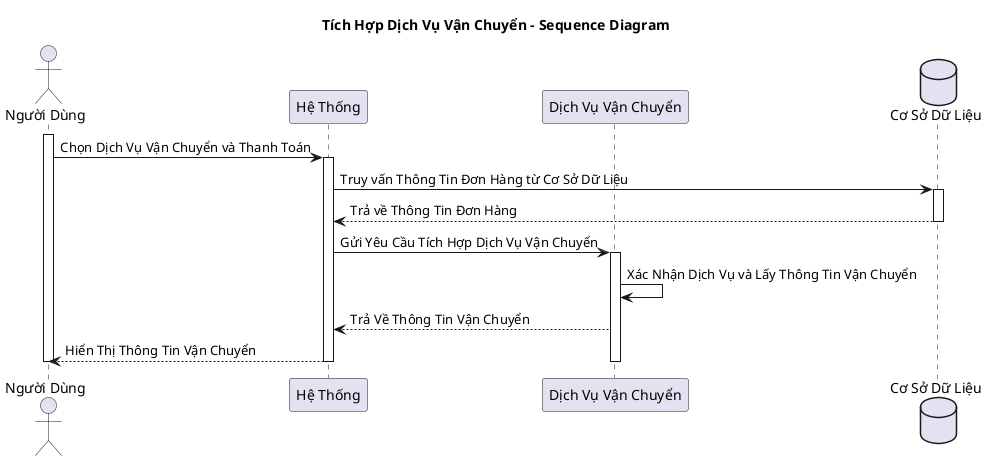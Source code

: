 @startuml
title Tích Hợp Dịch Vụ Vận Chuyển - Sequence Diagram

actor "Người Dùng" as user
participant "Hệ Thống" as system
participant "Dịch Vụ Vận Chuyển" as shippingService
database "Cơ Sở Dữ Liệu" as database

activate user
user -> system: Chọn Dịch Vụ Vận Chuyển và Thanh Toán
activate system
system -> database: Truy vấn Thông Tin Đơn Hàng từ Cơ Sở Dữ Liệu
activate database
database --> system: Trả về Thông Tin Đơn Hàng
deactivate database
system -> shippingService: Gửi Yêu Cầu Tích Hợp Dịch Vụ Vận Chuyển
activate shippingService
shippingService -> shippingService: Xác Nhận Dịch Vụ và Lấy Thông Tin Vận Chuyển
shippingService --> system: Trả Về Thông Tin Vận Chuyển
system --> user: Hiển Thị Thông Tin Vận Chuyển
deactivate shippingService
deactivate system
deactivate user
@enduml

